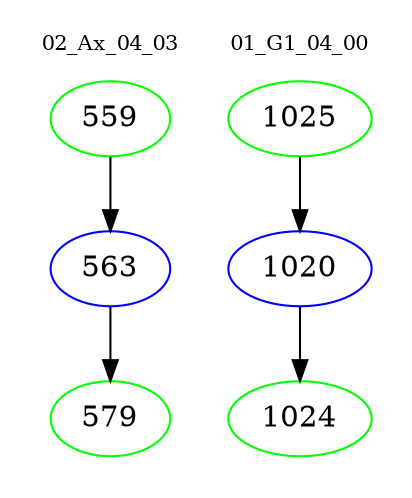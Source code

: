 digraph{
subgraph cluster_0 {
color = white
label = "02_Ax_04_03";
fontsize=10;
T0_559 [label="559", color="green"]
T0_559 -> T0_563 [color="black"]
T0_563 [label="563", color="blue"]
T0_563 -> T0_579 [color="black"]
T0_579 [label="579", color="green"]
}
subgraph cluster_1 {
color = white
label = "01_G1_04_00";
fontsize=10;
T1_1025 [label="1025", color="green"]
T1_1025 -> T1_1020 [color="black"]
T1_1020 [label="1020", color="blue"]
T1_1020 -> T1_1024 [color="black"]
T1_1024 [label="1024", color="green"]
}
}
